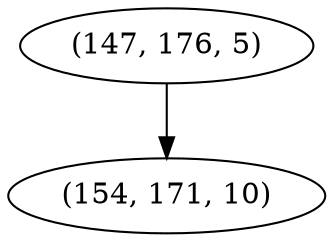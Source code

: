 digraph tree {
    "(147, 176, 5)";
    "(154, 171, 10)";
    "(147, 176, 5)" -> "(154, 171, 10)";
}

